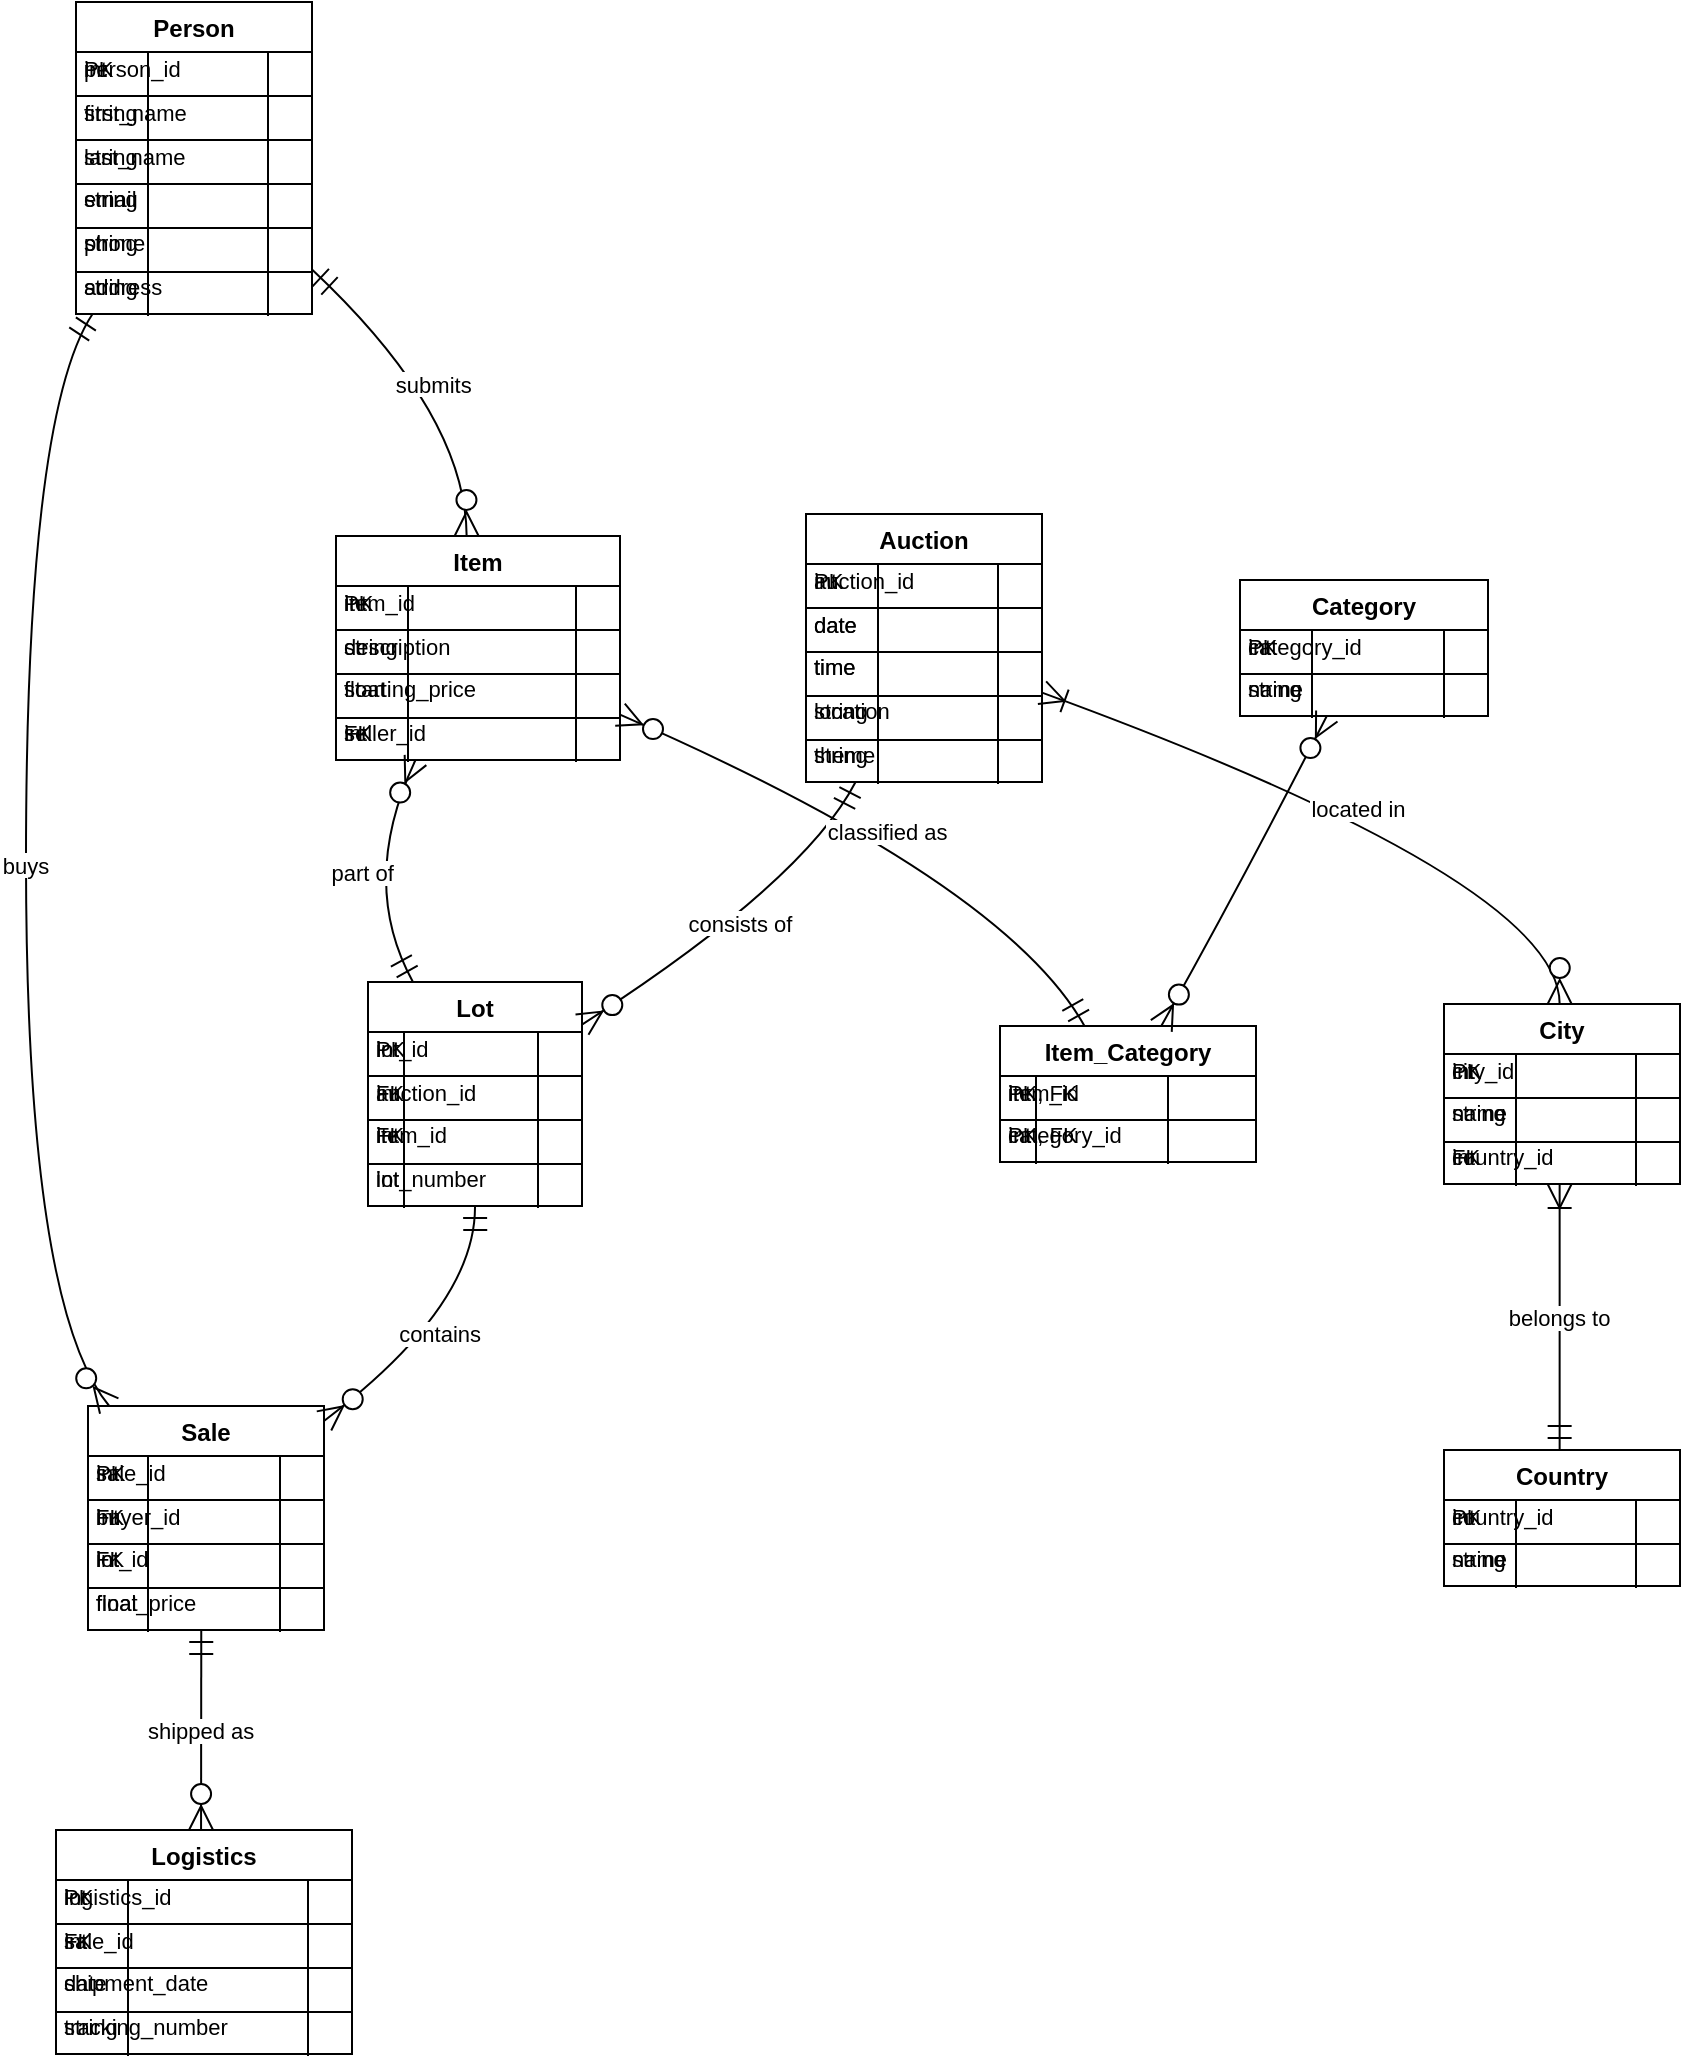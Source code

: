 <mxfile version="26.2.8">
  <diagram name="Page-1" id="VwZR8fuv_zBzyE6rIHe3">
    <mxGraphModel>
      <root>
        <mxCell id="0" />
        <mxCell id="1" parent="0" />
        <mxCell id="2" value="Person" style="shape=table;startSize=25;container=1;collapsible=0;childLayout=tableLayout;fixedRows=1;rowLines=1;fontStyle=1;align=center;resizeLast=1;" vertex="1" parent="1">
          <mxGeometry x="30" y="20" width="118" height="156" as="geometry" />
        </mxCell>
        <mxCell id="3" style="shape=tableRow;horizontal=0;startSize=0;swimlaneHead=0;swimlaneBody=0;fillColor=none;collapsible=0;dropTarget=0;points=[[0,0.5],[1,0.5]];portConstraint=eastwest;top=0;left=0;right=0;bottom=0;" vertex="1" parent="2">
          <mxGeometry y="22" width="116" height="22" as="geometry" />
        </mxCell>
        <mxCell id="4" value="int" style="shape=partialRectangle;connectable=0;fillColor=none;top=0;left=0;bottom=0;right=0;align=left;spacingLeft=2;overflow=hidden;fontSize=11;" vertex="1" parent="3">
          <mxGeometry width="36" height="22" as="geometry" />
        </mxCell>
        <mxCell id="5" value="person_id" style="shape=partialRectangle;connectable=0;fillColor=none;top=0;left=0;bottom=0;right=0;align=left;spacingLeft=2;overflow=hidden;fontSize=11;" vertex="1" parent="3">
          <mxGeometry width="60" height="22" as="geometry" />
        </mxCell>
        <mxCell id="6" value="PK" style="shape=partialRectangle;connectable=0;fillColor=none;top=0;left=0;bottom=0;right=0;align=left;spacingLeft=2;overflow=hidden;fontSize=11;" vertex="1" parent="3">
          <mxGeometry width="22" height="22" as="geometry" />
        </mxCell>
        <mxCell id="7" style="shape=tableRow;horizontal=0;startSize=0;swimlaneHead=0;swimlaneBody=0;fillColor=none;collapsible=0;dropTarget=0;points=[[0,0.5],[1,0.5]];portConstraint=eastwest;top=0;left=0;right=0;bottom=0;" vertex="1" parent="2">
          <mxGeometry y="44" width="116" height="22" as="geometry" />
        </mxCell>
        <mxCell id="8" value="string" style="shape=partialRectangle;connectable=0;fillColor=none;top=0;left=0;bottom=0;right=0;align=left;spacingLeft=2;overflow=hidden;fontSize=11;" vertex="1" parent="7">
          <mxGeometry width="36" height="22" as="geometry" />
        </mxCell>
        <mxCell id="9" value="first_name" style="shape=partialRectangle;connectable=0;fillColor=none;top=0;left=0;bottom=0;right=0;align=left;spacingLeft=2;overflow=hidden;fontSize=11;" vertex="1" parent="7">
          <mxGeometry width="60" height="22" as="geometry" />
        </mxCell>
        <mxCell id="10" value="" style="shape=partialRectangle;connectable=0;fillColor=none;top=0;left=0;bottom=0;right=0;align=left;spacingLeft=2;overflow=hidden;fontSize=11;" vertex="1" parent="7">
          <mxGeometry width="22" height="22" as="geometry" />
        </mxCell>
        <mxCell id="11" style="shape=tableRow;horizontal=0;startSize=0;swimlaneHead=0;swimlaneBody=0;fillColor=none;collapsible=0;dropTarget=0;points=[[0,0.5],[1,0.5]];portConstraint=eastwest;top=0;left=0;right=0;bottom=0;" vertex="1" parent="2">
          <mxGeometry y="66" width="116" height="22" as="geometry" />
        </mxCell>
        <mxCell id="12" value="string" style="shape=partialRectangle;connectable=0;fillColor=none;top=0;left=0;bottom=0;right=0;align=left;spacingLeft=2;overflow=hidden;fontSize=11;" vertex="1" parent="11">
          <mxGeometry width="36" height="22" as="geometry" />
        </mxCell>
        <mxCell id="13" value="last_name" style="shape=partialRectangle;connectable=0;fillColor=none;top=0;left=0;bottom=0;right=0;align=left;spacingLeft=2;overflow=hidden;fontSize=11;" vertex="1" parent="11">
          <mxGeometry width="60" height="22" as="geometry" />
        </mxCell>
        <mxCell id="14" value="" style="shape=partialRectangle;connectable=0;fillColor=none;top=0;left=0;bottom=0;right=0;align=left;spacingLeft=2;overflow=hidden;fontSize=11;" vertex="1" parent="11">
          <mxGeometry width="22" height="22" as="geometry" />
        </mxCell>
        <mxCell id="15" style="shape=tableRow;horizontal=0;startSize=0;swimlaneHead=0;swimlaneBody=0;fillColor=none;collapsible=0;dropTarget=0;points=[[0,0.5],[1,0.5]];portConstraint=eastwest;top=0;left=0;right=0;bottom=0;" vertex="1" parent="2">
          <mxGeometry y="87" width="116" height="22" as="geometry" />
        </mxCell>
        <mxCell id="16" value="string" style="shape=partialRectangle;connectable=0;fillColor=none;top=0;left=0;bottom=0;right=0;align=left;spacingLeft=2;overflow=hidden;fontSize=11;" vertex="1" parent="15">
          <mxGeometry width="36" height="22" as="geometry" />
        </mxCell>
        <mxCell id="17" value="email" style="shape=partialRectangle;connectable=0;fillColor=none;top=0;left=0;bottom=0;right=0;align=left;spacingLeft=2;overflow=hidden;fontSize=11;" vertex="1" parent="15">
          <mxGeometry width="60" height="22" as="geometry" />
        </mxCell>
        <mxCell id="18" value="" style="shape=partialRectangle;connectable=0;fillColor=none;top=0;left=0;bottom=0;right=0;align=left;spacingLeft=2;overflow=hidden;fontSize=11;" vertex="1" parent="15">
          <mxGeometry width="22" height="22" as="geometry" />
        </mxCell>
        <mxCell id="19" style="shape=tableRow;horizontal=0;startSize=0;swimlaneHead=0;swimlaneBody=0;fillColor=none;collapsible=0;dropTarget=0;points=[[0,0.5],[1,0.5]];portConstraint=eastwest;top=0;left=0;right=0;bottom=0;" vertex="1" parent="2">
          <mxGeometry y="109" width="116" height="22" as="geometry" />
        </mxCell>
        <mxCell id="20" value="string" style="shape=partialRectangle;connectable=0;fillColor=none;top=0;left=0;bottom=0;right=0;align=left;spacingLeft=2;overflow=hidden;fontSize=11;" vertex="1" parent="19">
          <mxGeometry width="36" height="22" as="geometry" />
        </mxCell>
        <mxCell id="21" value="phone" style="shape=partialRectangle;connectable=0;fillColor=none;top=0;left=0;bottom=0;right=0;align=left;spacingLeft=2;overflow=hidden;fontSize=11;" vertex="1" parent="19">
          <mxGeometry width="60" height="22" as="geometry" />
        </mxCell>
        <mxCell id="22" value="" style="shape=partialRectangle;connectable=0;fillColor=none;top=0;left=0;bottom=0;right=0;align=left;spacingLeft=2;overflow=hidden;fontSize=11;" vertex="1" parent="19">
          <mxGeometry width="22" height="22" as="geometry" />
        </mxCell>
        <mxCell id="23" style="shape=tableRow;horizontal=0;startSize=0;swimlaneHead=0;swimlaneBody=0;fillColor=none;collapsible=0;dropTarget=0;points=[[0,0.5],[1,0.5]];portConstraint=eastwest;top=0;left=0;right=0;bottom=0;" vertex="1" parent="2">
          <mxGeometry y="131" width="116" height="22" as="geometry" />
        </mxCell>
        <mxCell id="24" value="string" style="shape=partialRectangle;connectable=0;fillColor=none;top=0;left=0;bottom=0;right=0;align=left;spacingLeft=2;overflow=hidden;fontSize=11;" vertex="1" parent="23">
          <mxGeometry width="36" height="22" as="geometry" />
        </mxCell>
        <mxCell id="25" value="address" style="shape=partialRectangle;connectable=0;fillColor=none;top=0;left=0;bottom=0;right=0;align=left;spacingLeft=2;overflow=hidden;fontSize=11;" vertex="1" parent="23">
          <mxGeometry width="60" height="22" as="geometry" />
        </mxCell>
        <mxCell id="26" value="" style="shape=partialRectangle;connectable=0;fillColor=none;top=0;left=0;bottom=0;right=0;align=left;spacingLeft=2;overflow=hidden;fontSize=11;" vertex="1" parent="23">
          <mxGeometry width="22" height="22" as="geometry" />
        </mxCell>
        <mxCell id="27" value="Item" style="shape=table;startSize=25;container=1;collapsible=0;childLayout=tableLayout;fixedRows=1;rowLines=1;fontStyle=1;align=center;resizeLast=1;" vertex="1" parent="1">
          <mxGeometry x="160" y="287" width="142" height="112" as="geometry" />
        </mxCell>
        <mxCell id="28" style="shape=tableRow;horizontal=0;startSize=0;swimlaneHead=0;swimlaneBody=0;fillColor=none;collapsible=0;dropTarget=0;points=[[0,0.5],[1,0.5]];portConstraint=eastwest;top=0;left=0;right=0;bottom=0;" vertex="1" parent="27">
          <mxGeometry y="22" width="131" height="22" as="geometry" />
        </mxCell>
        <mxCell id="29" value="int" style="shape=partialRectangle;connectable=0;fillColor=none;top=0;left=0;bottom=0;right=0;align=left;spacingLeft=2;overflow=hidden;fontSize=11;" vertex="1" parent="28">
          <mxGeometry width="36" height="22" as="geometry" />
        </mxCell>
        <mxCell id="30" value="item_id" style="shape=partialRectangle;connectable=0;fillColor=none;top=0;left=0;bottom=0;right=0;align=left;spacingLeft=2;overflow=hidden;fontSize=11;" vertex="1" parent="28">
          <mxGeometry width="84" height="22" as="geometry" />
        </mxCell>
        <mxCell id="31" value="PK" style="shape=partialRectangle;connectable=0;fillColor=none;top=0;left=0;bottom=0;right=0;align=left;spacingLeft=2;overflow=hidden;fontSize=11;" vertex="1" parent="28">
          <mxGeometry width="22" height="22" as="geometry" />
        </mxCell>
        <mxCell id="32" style="shape=tableRow;horizontal=0;startSize=0;swimlaneHead=0;swimlaneBody=0;fillColor=none;collapsible=0;dropTarget=0;points=[[0,0.5],[1,0.5]];portConstraint=eastwest;top=0;left=0;right=0;bottom=0;" vertex="1" parent="27">
          <mxGeometry y="44" width="131" height="22" as="geometry" />
        </mxCell>
        <mxCell id="33" value="string" style="shape=partialRectangle;connectable=0;fillColor=none;top=0;left=0;bottom=0;right=0;align=left;spacingLeft=2;overflow=hidden;fontSize=11;" vertex="1" parent="32">
          <mxGeometry width="36" height="22" as="geometry" />
        </mxCell>
        <mxCell id="34" value="description" style="shape=partialRectangle;connectable=0;fillColor=none;top=0;left=0;bottom=0;right=0;align=left;spacingLeft=2;overflow=hidden;fontSize=11;" vertex="1" parent="32">
          <mxGeometry width="84" height="22" as="geometry" />
        </mxCell>
        <mxCell id="35" value="" style="shape=partialRectangle;connectable=0;fillColor=none;top=0;left=0;bottom=0;right=0;align=left;spacingLeft=2;overflow=hidden;fontSize=11;" vertex="1" parent="32">
          <mxGeometry width="22" height="22" as="geometry" />
        </mxCell>
        <mxCell id="36" style="shape=tableRow;horizontal=0;startSize=0;swimlaneHead=0;swimlaneBody=0;fillColor=none;collapsible=0;dropTarget=0;points=[[0,0.5],[1,0.5]];portConstraint=eastwest;top=0;left=0;right=0;bottom=0;" vertex="1" parent="27">
          <mxGeometry y="65" width="131" height="22" as="geometry" />
        </mxCell>
        <mxCell id="37" value="float" style="shape=partialRectangle;connectable=0;fillColor=none;top=0;left=0;bottom=0;right=0;align=left;spacingLeft=2;overflow=hidden;fontSize=11;" vertex="1" parent="36">
          <mxGeometry width="36" height="22" as="geometry" />
        </mxCell>
        <mxCell id="38" value="starting_price" style="shape=partialRectangle;connectable=0;fillColor=none;top=0;left=0;bottom=0;right=0;align=left;spacingLeft=2;overflow=hidden;fontSize=11;" vertex="1" parent="36">
          <mxGeometry width="84" height="22" as="geometry" />
        </mxCell>
        <mxCell id="39" value="" style="shape=partialRectangle;connectable=0;fillColor=none;top=0;left=0;bottom=0;right=0;align=left;spacingLeft=2;overflow=hidden;fontSize=11;" vertex="1" parent="36">
          <mxGeometry width="22" height="22" as="geometry" />
        </mxCell>
        <mxCell id="40" style="shape=tableRow;horizontal=0;startSize=0;swimlaneHead=0;swimlaneBody=0;fillColor=none;collapsible=0;dropTarget=0;points=[[0,0.5],[1,0.5]];portConstraint=eastwest;top=0;left=0;right=0;bottom=0;" vertex="1" parent="27">
          <mxGeometry y="87" width="131" height="22" as="geometry" />
        </mxCell>
        <mxCell id="41" value="int" style="shape=partialRectangle;connectable=0;fillColor=none;top=0;left=0;bottom=0;right=0;align=left;spacingLeft=2;overflow=hidden;fontSize=11;" vertex="1" parent="40">
          <mxGeometry width="36" height="22" as="geometry" />
        </mxCell>
        <mxCell id="42" value="seller_id" style="shape=partialRectangle;connectable=0;fillColor=none;top=0;left=0;bottom=0;right=0;align=left;spacingLeft=2;overflow=hidden;fontSize=11;" vertex="1" parent="40">
          <mxGeometry width="84" height="22" as="geometry" />
        </mxCell>
        <mxCell id="43" value="FK" style="shape=partialRectangle;connectable=0;fillColor=none;top=0;left=0;bottom=0;right=0;align=left;spacingLeft=2;overflow=hidden;fontSize=11;" vertex="1" parent="40">
          <mxGeometry width="22" height="22" as="geometry" />
        </mxCell>
        <mxCell id="44" value="Lot" style="shape=table;startSize=25;container=1;collapsible=0;childLayout=tableLayout;fixedRows=1;rowLines=1;fontStyle=1;align=center;resizeLast=1;" vertex="1" parent="1">
          <mxGeometry x="176" y="510" width="107" height="112" as="geometry" />
        </mxCell>
        <mxCell id="45" style="shape=tableRow;horizontal=0;startSize=0;swimlaneHead=0;swimlaneBody=0;fillColor=none;collapsible=0;dropTarget=0;points=[[0,0.5],[1,0.5]];portConstraint=eastwest;top=0;left=0;right=0;bottom=0;" vertex="1" parent="44">
          <mxGeometry y="22" width="107" height="22" as="geometry" />
        </mxCell>
        <mxCell id="46" value="int" style="shape=partialRectangle;connectable=0;fillColor=none;top=0;left=0;bottom=0;right=0;align=left;spacingLeft=2;overflow=hidden;fontSize=11;" vertex="1" parent="45">
          <mxGeometry width="18" height="22" as="geometry" />
        </mxCell>
        <mxCell id="47" value="lot_id" style="shape=partialRectangle;connectable=0;fillColor=none;top=0;left=0;bottom=0;right=0;align=left;spacingLeft=2;overflow=hidden;fontSize=11;" vertex="1" parent="45">
          <mxGeometry width="67" height="22" as="geometry" />
        </mxCell>
        <mxCell id="48" value="PK" style="shape=partialRectangle;connectable=0;fillColor=none;top=0;left=0;bottom=0;right=0;align=left;spacingLeft=2;overflow=hidden;fontSize=11;" vertex="1" parent="45">
          <mxGeometry width="22" height="22" as="geometry" />
        </mxCell>
        <mxCell id="49" style="shape=tableRow;horizontal=0;startSize=0;swimlaneHead=0;swimlaneBody=0;fillColor=none;collapsible=0;dropTarget=0;points=[[0,0.5],[1,0.5]];portConstraint=eastwest;top=0;left=0;right=0;bottom=0;" vertex="1" parent="44">
          <mxGeometry y="44" width="107" height="22" as="geometry" />
        </mxCell>
        <mxCell id="50" value="int" style="shape=partialRectangle;connectable=0;fillColor=none;top=0;left=0;bottom=0;right=0;align=left;spacingLeft=2;overflow=hidden;fontSize=11;" vertex="1" parent="49">
          <mxGeometry width="18" height="22" as="geometry" />
        </mxCell>
        <mxCell id="51" value="auction_id" style="shape=partialRectangle;connectable=0;fillColor=none;top=0;left=0;bottom=0;right=0;align=left;spacingLeft=2;overflow=hidden;fontSize=11;" vertex="1" parent="49">
          <mxGeometry width="67" height="22" as="geometry" />
        </mxCell>
        <mxCell id="52" value="FK" style="shape=partialRectangle;connectable=0;fillColor=none;top=0;left=0;bottom=0;right=0;align=left;spacingLeft=2;overflow=hidden;fontSize=11;" vertex="1" parent="49">
          <mxGeometry width="22" height="22" as="geometry" />
        </mxCell>
        <mxCell id="53" style="shape=tableRow;horizontal=0;startSize=0;swimlaneHead=0;swimlaneBody=0;fillColor=none;collapsible=0;dropTarget=0;points=[[0,0.5],[1,0.5]];portConstraint=eastwest;top=0;left=0;right=0;bottom=0;" vertex="1" parent="44">
          <mxGeometry y="65" width="107" height="22" as="geometry" />
        </mxCell>
        <mxCell id="54" value="int" style="shape=partialRectangle;connectable=0;fillColor=none;top=0;left=0;bottom=0;right=0;align=left;spacingLeft=2;overflow=hidden;fontSize=11;" vertex="1" parent="53">
          <mxGeometry width="18" height="22" as="geometry" />
        </mxCell>
        <mxCell id="55" value="item_id" style="shape=partialRectangle;connectable=0;fillColor=none;top=0;left=0;bottom=0;right=0;align=left;spacingLeft=2;overflow=hidden;fontSize=11;" vertex="1" parent="53">
          <mxGeometry width="67" height="22" as="geometry" />
        </mxCell>
        <mxCell id="56" value="FK" style="shape=partialRectangle;connectable=0;fillColor=none;top=0;left=0;bottom=0;right=0;align=left;spacingLeft=2;overflow=hidden;fontSize=11;" vertex="1" parent="53">
          <mxGeometry width="22" height="22" as="geometry" />
        </mxCell>
        <mxCell id="57" style="shape=tableRow;horizontal=0;startSize=0;swimlaneHead=0;swimlaneBody=0;fillColor=none;collapsible=0;dropTarget=0;points=[[0,0.5],[1,0.5]];portConstraint=eastwest;top=0;left=0;right=0;bottom=0;" vertex="1" parent="44">
          <mxGeometry y="87" width="107" height="22" as="geometry" />
        </mxCell>
        <mxCell id="58" value="int" style="shape=partialRectangle;connectable=0;fillColor=none;top=0;left=0;bottom=0;right=0;align=left;spacingLeft=2;overflow=hidden;fontSize=11;" vertex="1" parent="57">
          <mxGeometry width="18" height="22" as="geometry" />
        </mxCell>
        <mxCell id="59" value="lot_number" style="shape=partialRectangle;connectable=0;fillColor=none;top=0;left=0;bottom=0;right=0;align=left;spacingLeft=2;overflow=hidden;fontSize=11;" vertex="1" parent="57">
          <mxGeometry width="67" height="22" as="geometry" />
        </mxCell>
        <mxCell id="60" value="" style="shape=partialRectangle;connectable=0;fillColor=none;top=0;left=0;bottom=0;right=0;align=left;spacingLeft=2;overflow=hidden;fontSize=11;" vertex="1" parent="57">
          <mxGeometry width="22" height="22" as="geometry" />
        </mxCell>
        <mxCell id="61" value="Auction" style="shape=table;startSize=25;container=1;collapsible=0;childLayout=tableLayout;fixedRows=1;rowLines=1;fontStyle=1;align=center;resizeLast=1;" vertex="1" parent="1">
          <mxGeometry x="395" y="276" width="118" height="134" as="geometry" />
        </mxCell>
        <mxCell id="62" style="shape=tableRow;horizontal=0;startSize=0;swimlaneHead=0;swimlaneBody=0;fillColor=none;collapsible=0;dropTarget=0;points=[[0,0.5],[1,0.5]];portConstraint=eastwest;top=0;left=0;right=0;bottom=0;" vertex="1" parent="61">
          <mxGeometry y="22" width="115" height="22" as="geometry" />
        </mxCell>
        <mxCell id="63" value="int" style="shape=partialRectangle;connectable=0;fillColor=none;top=0;left=0;bottom=0;right=0;align=left;spacingLeft=2;overflow=hidden;fontSize=11;" vertex="1" parent="62">
          <mxGeometry width="36" height="22" as="geometry" />
        </mxCell>
        <mxCell id="64" value="auction_id" style="shape=partialRectangle;connectable=0;fillColor=none;top=0;left=0;bottom=0;right=0;align=left;spacingLeft=2;overflow=hidden;fontSize=11;" vertex="1" parent="62">
          <mxGeometry width="60" height="22" as="geometry" />
        </mxCell>
        <mxCell id="65" value="PK" style="shape=partialRectangle;connectable=0;fillColor=none;top=0;left=0;bottom=0;right=0;align=left;spacingLeft=2;overflow=hidden;fontSize=11;" vertex="1" parent="62">
          <mxGeometry width="22" height="22" as="geometry" />
        </mxCell>
        <mxCell id="66" style="shape=tableRow;horizontal=0;startSize=0;swimlaneHead=0;swimlaneBody=0;fillColor=none;collapsible=0;dropTarget=0;points=[[0,0.5],[1,0.5]];portConstraint=eastwest;top=0;left=0;right=0;bottom=0;" vertex="1" parent="61">
          <mxGeometry y="44" width="115" height="22" as="geometry" />
        </mxCell>
        <mxCell id="67" value="date" style="shape=partialRectangle;connectable=0;fillColor=none;top=0;left=0;bottom=0;right=0;align=left;spacingLeft=2;overflow=hidden;fontSize=11;" vertex="1" parent="66">
          <mxGeometry width="36" height="22" as="geometry" />
        </mxCell>
        <mxCell id="68" value="date" style="shape=partialRectangle;connectable=0;fillColor=none;top=0;left=0;bottom=0;right=0;align=left;spacingLeft=2;overflow=hidden;fontSize=11;" vertex="1" parent="66">
          <mxGeometry width="60" height="22" as="geometry" />
        </mxCell>
        <mxCell id="69" value="" style="shape=partialRectangle;connectable=0;fillColor=none;top=0;left=0;bottom=0;right=0;align=left;spacingLeft=2;overflow=hidden;fontSize=11;" vertex="1" parent="66">
          <mxGeometry width="22" height="22" as="geometry" />
        </mxCell>
        <mxCell id="70" style="shape=tableRow;horizontal=0;startSize=0;swimlaneHead=0;swimlaneBody=0;fillColor=none;collapsible=0;dropTarget=0;points=[[0,0.5],[1,0.5]];portConstraint=eastwest;top=0;left=0;right=0;bottom=0;" vertex="1" parent="61">
          <mxGeometry y="65" width="115" height="22" as="geometry" />
        </mxCell>
        <mxCell id="71" value="time" style="shape=partialRectangle;connectable=0;fillColor=none;top=0;left=0;bottom=0;right=0;align=left;spacingLeft=2;overflow=hidden;fontSize=11;" vertex="1" parent="70">
          <mxGeometry width="36" height="22" as="geometry" />
        </mxCell>
        <mxCell id="72" value="time" style="shape=partialRectangle;connectable=0;fillColor=none;top=0;left=0;bottom=0;right=0;align=left;spacingLeft=2;overflow=hidden;fontSize=11;" vertex="1" parent="70">
          <mxGeometry width="60" height="22" as="geometry" />
        </mxCell>
        <mxCell id="73" value="" style="shape=partialRectangle;connectable=0;fillColor=none;top=0;left=0;bottom=0;right=0;align=left;spacingLeft=2;overflow=hidden;fontSize=11;" vertex="1" parent="70">
          <mxGeometry width="22" height="22" as="geometry" />
        </mxCell>
        <mxCell id="74" style="shape=tableRow;horizontal=0;startSize=0;swimlaneHead=0;swimlaneBody=0;fillColor=none;collapsible=0;dropTarget=0;points=[[0,0.5],[1,0.5]];portConstraint=eastwest;top=0;left=0;right=0;bottom=0;" vertex="1" parent="61">
          <mxGeometry y="87" width="115" height="22" as="geometry" />
        </mxCell>
        <mxCell id="75" value="string" style="shape=partialRectangle;connectable=0;fillColor=none;top=0;left=0;bottom=0;right=0;align=left;spacingLeft=2;overflow=hidden;fontSize=11;" vertex="1" parent="74">
          <mxGeometry width="36" height="22" as="geometry" />
        </mxCell>
        <mxCell id="76" value="location" style="shape=partialRectangle;connectable=0;fillColor=none;top=0;left=0;bottom=0;right=0;align=left;spacingLeft=2;overflow=hidden;fontSize=11;" vertex="1" parent="74">
          <mxGeometry width="60" height="22" as="geometry" />
        </mxCell>
        <mxCell id="77" value="" style="shape=partialRectangle;connectable=0;fillColor=none;top=0;left=0;bottom=0;right=0;align=left;spacingLeft=2;overflow=hidden;fontSize=11;" vertex="1" parent="74">
          <mxGeometry width="22" height="22" as="geometry" />
        </mxCell>
        <mxCell id="78" style="shape=tableRow;horizontal=0;startSize=0;swimlaneHead=0;swimlaneBody=0;fillColor=none;collapsible=0;dropTarget=0;points=[[0,0.5],[1,0.5]];portConstraint=eastwest;top=0;left=0;right=0;bottom=0;" vertex="1" parent="61">
          <mxGeometry y="109" width="115" height="22" as="geometry" />
        </mxCell>
        <mxCell id="79" value="string" style="shape=partialRectangle;connectable=0;fillColor=none;top=0;left=0;bottom=0;right=0;align=left;spacingLeft=2;overflow=hidden;fontSize=11;" vertex="1" parent="78">
          <mxGeometry width="36" height="22" as="geometry" />
        </mxCell>
        <mxCell id="80" value="theme" style="shape=partialRectangle;connectable=0;fillColor=none;top=0;left=0;bottom=0;right=0;align=left;spacingLeft=2;overflow=hidden;fontSize=11;" vertex="1" parent="78">
          <mxGeometry width="60" height="22" as="geometry" />
        </mxCell>
        <mxCell id="81" value="" style="shape=partialRectangle;connectable=0;fillColor=none;top=0;left=0;bottom=0;right=0;align=left;spacingLeft=2;overflow=hidden;fontSize=11;" vertex="1" parent="78">
          <mxGeometry width="22" height="22" as="geometry" />
        </mxCell>
        <mxCell id="82" value="Sale" style="shape=table;startSize=25;container=1;collapsible=0;childLayout=tableLayout;fixedRows=1;rowLines=1;fontStyle=1;align=center;resizeLast=1;" vertex="1" parent="1">
          <mxGeometry x="36" y="722" width="118" height="112" as="geometry" />
        </mxCell>
        <mxCell id="83" style="shape=tableRow;horizontal=0;startSize=0;swimlaneHead=0;swimlaneBody=0;fillColor=none;collapsible=0;dropTarget=0;points=[[0,0.5],[1,0.5]];portConstraint=eastwest;top=0;left=0;right=0;bottom=0;" vertex="1" parent="82">
          <mxGeometry y="22" width="112" height="22" as="geometry" />
        </mxCell>
        <mxCell id="84" value="int" style="shape=partialRectangle;connectable=0;fillColor=none;top=0;left=0;bottom=0;right=0;align=left;spacingLeft=2;overflow=hidden;fontSize=11;" vertex="1" parent="83">
          <mxGeometry width="30" height="22" as="geometry" />
        </mxCell>
        <mxCell id="85" value="sale_id" style="shape=partialRectangle;connectable=0;fillColor=none;top=0;left=0;bottom=0;right=0;align=left;spacingLeft=2;overflow=hidden;fontSize=11;" vertex="1" parent="83">
          <mxGeometry width="66" height="22" as="geometry" />
        </mxCell>
        <mxCell id="86" value="PK" style="shape=partialRectangle;connectable=0;fillColor=none;top=0;left=0;bottom=0;right=0;align=left;spacingLeft=2;overflow=hidden;fontSize=11;" vertex="1" parent="83">
          <mxGeometry width="22" height="22" as="geometry" />
        </mxCell>
        <mxCell id="87" style="shape=tableRow;horizontal=0;startSize=0;swimlaneHead=0;swimlaneBody=0;fillColor=none;collapsible=0;dropTarget=0;points=[[0,0.5],[1,0.5]];portConstraint=eastwest;top=0;left=0;right=0;bottom=0;" vertex="1" parent="82">
          <mxGeometry y="44" width="112" height="22" as="geometry" />
        </mxCell>
        <mxCell id="88" value="int" style="shape=partialRectangle;connectable=0;fillColor=none;top=0;left=0;bottom=0;right=0;align=left;spacingLeft=2;overflow=hidden;fontSize=11;" vertex="1" parent="87">
          <mxGeometry width="30" height="22" as="geometry" />
        </mxCell>
        <mxCell id="89" value="buyer_id" style="shape=partialRectangle;connectable=0;fillColor=none;top=0;left=0;bottom=0;right=0;align=left;spacingLeft=2;overflow=hidden;fontSize=11;" vertex="1" parent="87">
          <mxGeometry width="66" height="22" as="geometry" />
        </mxCell>
        <mxCell id="90" value="FK" style="shape=partialRectangle;connectable=0;fillColor=none;top=0;left=0;bottom=0;right=0;align=left;spacingLeft=2;overflow=hidden;fontSize=11;" vertex="1" parent="87">
          <mxGeometry width="22" height="22" as="geometry" />
        </mxCell>
        <mxCell id="91" style="shape=tableRow;horizontal=0;startSize=0;swimlaneHead=0;swimlaneBody=0;fillColor=none;collapsible=0;dropTarget=0;points=[[0,0.5],[1,0.5]];portConstraint=eastwest;top=0;left=0;right=0;bottom=0;" vertex="1" parent="82">
          <mxGeometry y="65" width="112" height="22" as="geometry" />
        </mxCell>
        <mxCell id="92" value="int" style="shape=partialRectangle;connectable=0;fillColor=none;top=0;left=0;bottom=0;right=0;align=left;spacingLeft=2;overflow=hidden;fontSize=11;" vertex="1" parent="91">
          <mxGeometry width="30" height="22" as="geometry" />
        </mxCell>
        <mxCell id="93" value="lot_id" style="shape=partialRectangle;connectable=0;fillColor=none;top=0;left=0;bottom=0;right=0;align=left;spacingLeft=2;overflow=hidden;fontSize=11;" vertex="1" parent="91">
          <mxGeometry width="66" height="22" as="geometry" />
        </mxCell>
        <mxCell id="94" value="FK" style="shape=partialRectangle;connectable=0;fillColor=none;top=0;left=0;bottom=0;right=0;align=left;spacingLeft=2;overflow=hidden;fontSize=11;" vertex="1" parent="91">
          <mxGeometry width="22" height="22" as="geometry" />
        </mxCell>
        <mxCell id="95" style="shape=tableRow;horizontal=0;startSize=0;swimlaneHead=0;swimlaneBody=0;fillColor=none;collapsible=0;dropTarget=0;points=[[0,0.5],[1,0.5]];portConstraint=eastwest;top=0;left=0;right=0;bottom=0;" vertex="1" parent="82">
          <mxGeometry y="87" width="112" height="22" as="geometry" />
        </mxCell>
        <mxCell id="96" value="float" style="shape=partialRectangle;connectable=0;fillColor=none;top=0;left=0;bottom=0;right=0;align=left;spacingLeft=2;overflow=hidden;fontSize=11;" vertex="1" parent="95">
          <mxGeometry width="30" height="22" as="geometry" />
        </mxCell>
        <mxCell id="97" value="final_price" style="shape=partialRectangle;connectable=0;fillColor=none;top=0;left=0;bottom=0;right=0;align=left;spacingLeft=2;overflow=hidden;fontSize=11;" vertex="1" parent="95">
          <mxGeometry width="66" height="22" as="geometry" />
        </mxCell>
        <mxCell id="98" value="" style="shape=partialRectangle;connectable=0;fillColor=none;top=0;left=0;bottom=0;right=0;align=left;spacingLeft=2;overflow=hidden;fontSize=11;" vertex="1" parent="95">
          <mxGeometry width="22" height="22" as="geometry" />
        </mxCell>
        <mxCell id="99" value="Country" style="shape=table;startSize=25;container=1;collapsible=0;childLayout=tableLayout;fixedRows=1;rowLines=1;fontStyle=1;align=center;resizeLast=1;" vertex="1" parent="1">
          <mxGeometry x="714" y="744" width="118" height="68" as="geometry" />
        </mxCell>
        <mxCell id="100" style="shape=tableRow;horizontal=0;startSize=0;swimlaneHead=0;swimlaneBody=0;fillColor=none;collapsible=0;dropTarget=0;points=[[0,0.5],[1,0.5]];portConstraint=eastwest;top=0;left=0;right=0;bottom=0;" vertex="1" parent="99">
          <mxGeometry y="22" width="116" height="22" as="geometry" />
        </mxCell>
        <mxCell id="101" value="int" style="shape=partialRectangle;connectable=0;fillColor=none;top=0;left=0;bottom=0;right=0;align=left;spacingLeft=2;overflow=hidden;fontSize=11;" vertex="1" parent="100">
          <mxGeometry width="36" height="22" as="geometry" />
        </mxCell>
        <mxCell id="102" value="country_id" style="shape=partialRectangle;connectable=0;fillColor=none;top=0;left=0;bottom=0;right=0;align=left;spacingLeft=2;overflow=hidden;fontSize=11;" vertex="1" parent="100">
          <mxGeometry width="60" height="22" as="geometry" />
        </mxCell>
        <mxCell id="103" value="PK" style="shape=partialRectangle;connectable=0;fillColor=none;top=0;left=0;bottom=0;right=0;align=left;spacingLeft=2;overflow=hidden;fontSize=11;" vertex="1" parent="100">
          <mxGeometry width="22" height="22" as="geometry" />
        </mxCell>
        <mxCell id="104" style="shape=tableRow;horizontal=0;startSize=0;swimlaneHead=0;swimlaneBody=0;fillColor=none;collapsible=0;dropTarget=0;points=[[0,0.5],[1,0.5]];portConstraint=eastwest;top=0;left=0;right=0;bottom=0;" vertex="1" parent="99">
          <mxGeometry y="43" width="116" height="22" as="geometry" />
        </mxCell>
        <mxCell id="105" value="string" style="shape=partialRectangle;connectable=0;fillColor=none;top=0;left=0;bottom=0;right=0;align=left;spacingLeft=2;overflow=hidden;fontSize=11;" vertex="1" parent="104">
          <mxGeometry width="36" height="22" as="geometry" />
        </mxCell>
        <mxCell id="106" value="name" style="shape=partialRectangle;connectable=0;fillColor=none;top=0;left=0;bottom=0;right=0;align=left;spacingLeft=2;overflow=hidden;fontSize=11;" vertex="1" parent="104">
          <mxGeometry width="60" height="22" as="geometry" />
        </mxCell>
        <mxCell id="107" value="" style="shape=partialRectangle;connectable=0;fillColor=none;top=0;left=0;bottom=0;right=0;align=left;spacingLeft=2;overflow=hidden;fontSize=11;" vertex="1" parent="104">
          <mxGeometry width="22" height="22" as="geometry" />
        </mxCell>
        <mxCell id="108" value="City" style="shape=table;startSize=25;container=1;collapsible=0;childLayout=tableLayout;fixedRows=1;rowLines=1;fontStyle=1;align=center;resizeLast=1;" vertex="1" parent="1">
          <mxGeometry x="714" y="521" width="118" height="90" as="geometry" />
        </mxCell>
        <mxCell id="109" style="shape=tableRow;horizontal=0;startSize=0;swimlaneHead=0;swimlaneBody=0;fillColor=none;collapsible=0;dropTarget=0;points=[[0,0.5],[1,0.5]];portConstraint=eastwest;top=0;left=0;right=0;bottom=0;" vertex="1" parent="108">
          <mxGeometry y="22" width="116" height="22" as="geometry" />
        </mxCell>
        <mxCell id="110" value="int" style="shape=partialRectangle;connectable=0;fillColor=none;top=0;left=0;bottom=0;right=0;align=left;spacingLeft=2;overflow=hidden;fontSize=11;" vertex="1" parent="109">
          <mxGeometry width="36" height="22" as="geometry" />
        </mxCell>
        <mxCell id="111" value="city_id" style="shape=partialRectangle;connectable=0;fillColor=none;top=0;left=0;bottom=0;right=0;align=left;spacingLeft=2;overflow=hidden;fontSize=11;" vertex="1" parent="109">
          <mxGeometry width="60" height="22" as="geometry" />
        </mxCell>
        <mxCell id="112" value="PK" style="shape=partialRectangle;connectable=0;fillColor=none;top=0;left=0;bottom=0;right=0;align=left;spacingLeft=2;overflow=hidden;fontSize=11;" vertex="1" parent="109">
          <mxGeometry width="22" height="22" as="geometry" />
        </mxCell>
        <mxCell id="113" style="shape=tableRow;horizontal=0;startSize=0;swimlaneHead=0;swimlaneBody=0;fillColor=none;collapsible=0;dropTarget=0;points=[[0,0.5],[1,0.5]];portConstraint=eastwest;top=0;left=0;right=0;bottom=0;" vertex="1" parent="108">
          <mxGeometry y="43" width="116" height="22" as="geometry" />
        </mxCell>
        <mxCell id="114" value="string" style="shape=partialRectangle;connectable=0;fillColor=none;top=0;left=0;bottom=0;right=0;align=left;spacingLeft=2;overflow=hidden;fontSize=11;" vertex="1" parent="113">
          <mxGeometry width="36" height="22" as="geometry" />
        </mxCell>
        <mxCell id="115" value="name" style="shape=partialRectangle;connectable=0;fillColor=none;top=0;left=0;bottom=0;right=0;align=left;spacingLeft=2;overflow=hidden;fontSize=11;" vertex="1" parent="113">
          <mxGeometry width="60" height="22" as="geometry" />
        </mxCell>
        <mxCell id="116" value="" style="shape=partialRectangle;connectable=0;fillColor=none;top=0;left=0;bottom=0;right=0;align=left;spacingLeft=2;overflow=hidden;fontSize=11;" vertex="1" parent="113">
          <mxGeometry width="22" height="22" as="geometry" />
        </mxCell>
        <mxCell id="117" style="shape=tableRow;horizontal=0;startSize=0;swimlaneHead=0;swimlaneBody=0;fillColor=none;collapsible=0;dropTarget=0;points=[[0,0.5],[1,0.5]];portConstraint=eastwest;top=0;left=0;right=0;bottom=0;" vertex="1" parent="108">
          <mxGeometry y="65" width="116" height="22" as="geometry" />
        </mxCell>
        <mxCell id="118" value="int" style="shape=partialRectangle;connectable=0;fillColor=none;top=0;left=0;bottom=0;right=0;align=left;spacingLeft=2;overflow=hidden;fontSize=11;" vertex="1" parent="117">
          <mxGeometry width="36" height="22" as="geometry" />
        </mxCell>
        <mxCell id="119" value="country_id" style="shape=partialRectangle;connectable=0;fillColor=none;top=0;left=0;bottom=0;right=0;align=left;spacingLeft=2;overflow=hidden;fontSize=11;" vertex="1" parent="117">
          <mxGeometry width="60" height="22" as="geometry" />
        </mxCell>
        <mxCell id="120" value="FK" style="shape=partialRectangle;connectable=0;fillColor=none;top=0;left=0;bottom=0;right=0;align=left;spacingLeft=2;overflow=hidden;fontSize=11;" vertex="1" parent="117">
          <mxGeometry width="22" height="22" as="geometry" />
        </mxCell>
        <mxCell id="121" value="Category" style="shape=table;startSize=25;container=1;collapsible=0;childLayout=tableLayout;fixedRows=1;rowLines=1;fontStyle=1;align=center;resizeLast=1;" vertex="1" parent="1">
          <mxGeometry x="612" y="309" width="124" height="68" as="geometry" />
        </mxCell>
        <mxCell id="122" style="shape=tableRow;horizontal=0;startSize=0;swimlaneHead=0;swimlaneBody=0;fillColor=none;collapsible=0;dropTarget=0;points=[[0,0.5],[1,0.5]];portConstraint=eastwest;top=0;left=0;right=0;bottom=0;" vertex="1" parent="121">
          <mxGeometry y="22" width="121" height="22" as="geometry" />
        </mxCell>
        <mxCell id="123" value="int" style="shape=partialRectangle;connectable=0;fillColor=none;top=0;left=0;bottom=0;right=0;align=left;spacingLeft=2;overflow=hidden;fontSize=11;" vertex="1" parent="122">
          <mxGeometry width="36" height="22" as="geometry" />
        </mxCell>
        <mxCell id="124" value="category_id" style="shape=partialRectangle;connectable=0;fillColor=none;top=0;left=0;bottom=0;right=0;align=left;spacingLeft=2;overflow=hidden;fontSize=11;" vertex="1" parent="122">
          <mxGeometry width="66" height="22" as="geometry" />
        </mxCell>
        <mxCell id="125" value="PK" style="shape=partialRectangle;connectable=0;fillColor=none;top=0;left=0;bottom=0;right=0;align=left;spacingLeft=2;overflow=hidden;fontSize=11;" vertex="1" parent="122">
          <mxGeometry width="22" height="22" as="geometry" />
        </mxCell>
        <mxCell id="126" style="shape=tableRow;horizontal=0;startSize=0;swimlaneHead=0;swimlaneBody=0;fillColor=none;collapsible=0;dropTarget=0;points=[[0,0.5],[1,0.5]];portConstraint=eastwest;top=0;left=0;right=0;bottom=0;" vertex="1" parent="121">
          <mxGeometry y="43" width="121" height="22" as="geometry" />
        </mxCell>
        <mxCell id="127" value="string" style="shape=partialRectangle;connectable=0;fillColor=none;top=0;left=0;bottom=0;right=0;align=left;spacingLeft=2;overflow=hidden;fontSize=11;" vertex="1" parent="126">
          <mxGeometry width="36" height="22" as="geometry" />
        </mxCell>
        <mxCell id="128" value="name" style="shape=partialRectangle;connectable=0;fillColor=none;top=0;left=0;bottom=0;right=0;align=left;spacingLeft=2;overflow=hidden;fontSize=11;" vertex="1" parent="126">
          <mxGeometry width="66" height="22" as="geometry" />
        </mxCell>
        <mxCell id="129" value="" style="shape=partialRectangle;connectable=0;fillColor=none;top=0;left=0;bottom=0;right=0;align=left;spacingLeft=2;overflow=hidden;fontSize=11;" vertex="1" parent="126">
          <mxGeometry width="22" height="22" as="geometry" />
        </mxCell>
        <mxCell id="130" value="Item_Category" style="shape=table;startSize=25;container=1;collapsible=0;childLayout=tableLayout;fixedRows=1;rowLines=1;fontStyle=1;align=center;resizeLast=1;" vertex="1" parent="1">
          <mxGeometry x="492" y="532" width="128" height="68" as="geometry" />
        </mxCell>
        <mxCell id="131" style="shape=tableRow;horizontal=0;startSize=0;swimlaneHead=0;swimlaneBody=0;fillColor=none;collapsible=0;dropTarget=0;points=[[0,0.5],[1,0.5]];portConstraint=eastwest;top=0;left=0;right=0;bottom=0;" vertex="1" parent="130">
          <mxGeometry y="22" width="123" height="22" as="geometry" />
        </mxCell>
        <mxCell id="132" value="int" style="shape=partialRectangle;connectable=0;fillColor=none;top=0;left=0;bottom=0;right=0;align=left;spacingLeft=2;overflow=hidden;fontSize=11;" vertex="1" parent="131">
          <mxGeometry width="18" height="22" as="geometry" />
        </mxCell>
        <mxCell id="133" value="item_id" style="shape=partialRectangle;connectable=0;fillColor=none;top=0;left=0;bottom=0;right=0;align=left;spacingLeft=2;overflow=hidden;fontSize=11;" vertex="1" parent="131">
          <mxGeometry width="66" height="22" as="geometry" />
        </mxCell>
        <mxCell id="134" value="PK, FK" style="shape=partialRectangle;connectable=0;fillColor=none;top=0;left=0;bottom=0;right=0;align=left;spacingLeft=2;overflow=hidden;fontSize=11;" vertex="1" parent="131">
          <mxGeometry width="44" height="22" as="geometry" />
        </mxCell>
        <mxCell id="135" style="shape=tableRow;horizontal=0;startSize=0;swimlaneHead=0;swimlaneBody=0;fillColor=none;collapsible=0;dropTarget=0;points=[[0,0.5],[1,0.5]];portConstraint=eastwest;top=0;left=0;right=0;bottom=0;" vertex="1" parent="130">
          <mxGeometry y="43" width="123" height="22" as="geometry" />
        </mxCell>
        <mxCell id="136" value="int" style="shape=partialRectangle;connectable=0;fillColor=none;top=0;left=0;bottom=0;right=0;align=left;spacingLeft=2;overflow=hidden;fontSize=11;" vertex="1" parent="135">
          <mxGeometry width="18" height="22" as="geometry" />
        </mxCell>
        <mxCell id="137" value="category_id" style="shape=partialRectangle;connectable=0;fillColor=none;top=0;left=0;bottom=0;right=0;align=left;spacingLeft=2;overflow=hidden;fontSize=11;" vertex="1" parent="135">
          <mxGeometry width="66" height="22" as="geometry" />
        </mxCell>
        <mxCell id="138" value="PK, FK" style="shape=partialRectangle;connectable=0;fillColor=none;top=0;left=0;bottom=0;right=0;align=left;spacingLeft=2;overflow=hidden;fontSize=11;" vertex="1" parent="135">
          <mxGeometry width="44" height="22" as="geometry" />
        </mxCell>
        <mxCell id="139" value="Logistics" style="shape=table;startSize=25;container=1;collapsible=0;childLayout=tableLayout;fixedRows=1;rowLines=1;fontStyle=1;align=center;resizeLast=1;" vertex="1" parent="1">
          <mxGeometry x="20" y="934" width="148" height="112" as="geometry" />
        </mxCell>
        <mxCell id="140" style="shape=tableRow;horizontal=0;startSize=0;swimlaneHead=0;swimlaneBody=0;fillColor=none;collapsible=0;dropTarget=0;points=[[0,0.5],[1,0.5]];portConstraint=eastwest;top=0;left=0;right=0;bottom=0;" vertex="1" parent="139">
          <mxGeometry y="22" width="145" height="22" as="geometry" />
        </mxCell>
        <mxCell id="141" value="int" style="shape=partialRectangle;connectable=0;fillColor=none;top=0;left=0;bottom=0;right=0;align=left;spacingLeft=2;overflow=hidden;fontSize=11;" vertex="1" parent="140">
          <mxGeometry width="36" height="22" as="geometry" />
        </mxCell>
        <mxCell id="142" value="logistics_id" style="shape=partialRectangle;connectable=0;fillColor=none;top=0;left=0;bottom=0;right=0;align=left;spacingLeft=2;overflow=hidden;fontSize=11;" vertex="1" parent="140">
          <mxGeometry width="90" height="22" as="geometry" />
        </mxCell>
        <mxCell id="143" value="PK" style="shape=partialRectangle;connectable=0;fillColor=none;top=0;left=0;bottom=0;right=0;align=left;spacingLeft=2;overflow=hidden;fontSize=11;" vertex="1" parent="140">
          <mxGeometry width="22" height="22" as="geometry" />
        </mxCell>
        <mxCell id="144" style="shape=tableRow;horizontal=0;startSize=0;swimlaneHead=0;swimlaneBody=0;fillColor=none;collapsible=0;dropTarget=0;points=[[0,0.5],[1,0.5]];portConstraint=eastwest;top=0;left=0;right=0;bottom=0;" vertex="1" parent="139">
          <mxGeometry y="44" width="145" height="22" as="geometry" />
        </mxCell>
        <mxCell id="145" value="int" style="shape=partialRectangle;connectable=0;fillColor=none;top=0;left=0;bottom=0;right=0;align=left;spacingLeft=2;overflow=hidden;fontSize=11;" vertex="1" parent="144">
          <mxGeometry width="36" height="22" as="geometry" />
        </mxCell>
        <mxCell id="146" value="sale_id" style="shape=partialRectangle;connectable=0;fillColor=none;top=0;left=0;bottom=0;right=0;align=left;spacingLeft=2;overflow=hidden;fontSize=11;" vertex="1" parent="144">
          <mxGeometry width="90" height="22" as="geometry" />
        </mxCell>
        <mxCell id="147" value="FK" style="shape=partialRectangle;connectable=0;fillColor=none;top=0;left=0;bottom=0;right=0;align=left;spacingLeft=2;overflow=hidden;fontSize=11;" vertex="1" parent="144">
          <mxGeometry width="22" height="22" as="geometry" />
        </mxCell>
        <mxCell id="148" style="shape=tableRow;horizontal=0;startSize=0;swimlaneHead=0;swimlaneBody=0;fillColor=none;collapsible=0;dropTarget=0;points=[[0,0.5],[1,0.5]];portConstraint=eastwest;top=0;left=0;right=0;bottom=0;" vertex="1" parent="139">
          <mxGeometry y="65" width="145" height="22" as="geometry" />
        </mxCell>
        <mxCell id="149" value="date" style="shape=partialRectangle;connectable=0;fillColor=none;top=0;left=0;bottom=0;right=0;align=left;spacingLeft=2;overflow=hidden;fontSize=11;" vertex="1" parent="148">
          <mxGeometry width="36" height="22" as="geometry" />
        </mxCell>
        <mxCell id="150" value="shipment_date" style="shape=partialRectangle;connectable=0;fillColor=none;top=0;left=0;bottom=0;right=0;align=left;spacingLeft=2;overflow=hidden;fontSize=11;" vertex="1" parent="148">
          <mxGeometry width="90" height="22" as="geometry" />
        </mxCell>
        <mxCell id="151" value="" style="shape=partialRectangle;connectable=0;fillColor=none;top=0;left=0;bottom=0;right=0;align=left;spacingLeft=2;overflow=hidden;fontSize=11;" vertex="1" parent="148">
          <mxGeometry width="22" height="22" as="geometry" />
        </mxCell>
        <mxCell id="152" style="shape=tableRow;horizontal=0;startSize=0;swimlaneHead=0;swimlaneBody=0;fillColor=none;collapsible=0;dropTarget=0;points=[[0,0.5],[1,0.5]];portConstraint=eastwest;top=0;left=0;right=0;bottom=0;" vertex="1" parent="139">
          <mxGeometry y="87" width="145" height="22" as="geometry" />
        </mxCell>
        <mxCell id="153" value="string" style="shape=partialRectangle;connectable=0;fillColor=none;top=0;left=0;bottom=0;right=0;align=left;spacingLeft=2;overflow=hidden;fontSize=11;" vertex="1" parent="152">
          <mxGeometry width="36" height="22" as="geometry" />
        </mxCell>
        <mxCell id="154" value="tracking_number" style="shape=partialRectangle;connectable=0;fillColor=none;top=0;left=0;bottom=0;right=0;align=left;spacingLeft=2;overflow=hidden;fontSize=11;" vertex="1" parent="152">
          <mxGeometry width="90" height="22" as="geometry" />
        </mxCell>
        <mxCell id="155" value="" style="shape=partialRectangle;connectable=0;fillColor=none;top=0;left=0;bottom=0;right=0;align=left;spacingLeft=2;overflow=hidden;fontSize=11;" vertex="1" parent="152">
          <mxGeometry width="22" height="22" as="geometry" />
        </mxCell>
        <mxCell id="156" value="submits" style="curved=1;startArrow=ERmandOne;startSize=10;;endArrow=ERzeroToMany;endSize=10;;exitX=0.99;exitY=0.85;entryX=0.46;entryY=0;" edge="1" parent="1" source="2" target="27">
          <mxGeometry relative="1" as="geometry">
            <Array as="points">
              <mxPoint x="225" y="226" />
            </Array>
          </mxGeometry>
        </mxCell>
        <mxCell id="157" value="buys" style="curved=1;startArrow=ERmandOne;startSize=10;;endArrow=ERzeroToMany;endSize=10;;exitX=0.07;exitY=1;entryX=0.09;entryY=0;" edge="1" parent="1" source="2" target="82">
          <mxGeometry relative="1" as="geometry">
            <Array as="points">
              <mxPoint x="5" y="226" />
              <mxPoint x="5" y="672" />
            </Array>
          </mxGeometry>
        </mxCell>
        <mxCell id="158" value="part of" style="curved=1;startArrow=ERzeroToMany;startSize=10;;endArrow=ERmandOne;endSize=10;;exitX=0.28;exitY=1;entryX=0.21;entryY=0;" edge="1" parent="1" source="27" target="44">
          <mxGeometry relative="1" as="geometry">
            <Array as="points">
              <mxPoint x="171" y="460" />
            </Array>
          </mxGeometry>
        </mxCell>
        <mxCell id="159" value="consists of" style="curved=1;startArrow=ERmandOne;startSize=10;;endArrow=ERzeroToMany;endSize=10;;exitX=0.21;exitY=1;entryX=1;entryY=0.19;" edge="1" parent="1" source="61" target="44">
          <mxGeometry relative="1" as="geometry">
            <Array as="points">
              <mxPoint x="394" y="460" />
            </Array>
          </mxGeometry>
        </mxCell>
        <mxCell id="160" value="located in" style="curved=1;startArrow=ERoneToMany;startSize=10;;endArrow=ERzeroToMany;endSize=10;;exitX=0.98;exitY=0.66;entryX=0.49;entryY=0;" edge="1" parent="1" source="61" target="108">
          <mxGeometry relative="1" as="geometry">
            <Array as="points">
              <mxPoint x="772" y="460" />
            </Array>
          </mxGeometry>
        </mxCell>
        <mxCell id="161" value="belongs to" style="curved=1;startArrow=ERoneToMany;startSize=10;;endArrow=ERmandOne;endSize=10;;exitX=0.49;exitY=1;entryX=0.49;entryY=0;" edge="1" parent="1" source="108" target="99">
          <mxGeometry relative="1" as="geometry">
            <Array as="points" />
          </mxGeometry>
        </mxCell>
        <mxCell id="162" value="contains" style="curved=1;startArrow=ERmandOne;startSize=10;;endArrow=ERzeroToMany;endSize=10;;exitX=0.5;exitY=1;entryX=0.95;entryY=0.11;" edge="1" parent="1" source="44" target="82">
          <mxGeometry relative="1" as="geometry">
            <Array as="points">
              <mxPoint x="230" y="672" />
            </Array>
          </mxGeometry>
        </mxCell>
        <mxCell id="163" value="classified as" style="curved=1;startArrow=ERzeroToMany;startSize=10;;endArrow=ERmandOne;endSize=10;;exitX=0.92;exitY=0.75;entryX=0.33;entryY=0;" edge="1" parent="1" source="27" target="130">
          <mxGeometry relative="1" as="geometry">
            <Array as="points">
              <mxPoint x="494" y="460" />
            </Array>
          </mxGeometry>
        </mxCell>
        <mxCell id="164" value="" style="curved=1;startArrow=ERzeroToMany;startSize=10;;endArrow=ERzeroToMany;endSize=10;;exitX=0.35;exitY=1;entryX=0.63;entryY=0;" edge="1" parent="1" source="121" target="130">
          <mxGeometry relative="1" as="geometry">
            <Array as="points">
              <mxPoint x="613" y="460" />
            </Array>
          </mxGeometry>
        </mxCell>
        <mxCell id="165" value="shipped as" style="curved=1;startArrow=ERmandOne;startSize=10;;endArrow=ERzeroToMany;endSize=10;;exitX=0.48;exitY=1;entryX=0.49;entryY=0;" edge="1" parent="1" source="82" target="139">
          <mxGeometry relative="1" as="geometry">
            <Array as="points" />
          </mxGeometry>
        </mxCell>
      </root>
    </mxGraphModel>
  </diagram>
</mxfile>
